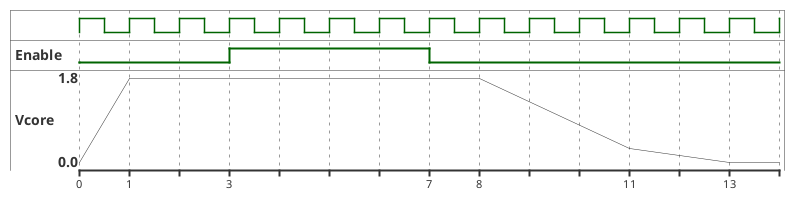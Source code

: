 {
  "sha1": "4gjf9rcu2kw6jnfbdc821msexmzcams",
  "insertion": {
    "when": "2024-05-30T20:48:20.486Z",
    "url": "https://forum.plantuml.net/11288/mixed-signal-timing-diagram",
    "user": "plantuml@gmail.com"
  }
}
@startuml
clock clk with period 1
binary "Enable" as EN
analog "Vcore" as VDD

@0
EN is low
VDD is 0
@1
VDD is 1.8
@3
EN is high
@7
EN is low
@8
VDD is 1.8
@11
VDD is 0.3
@13
VDD is 0
@enduml
